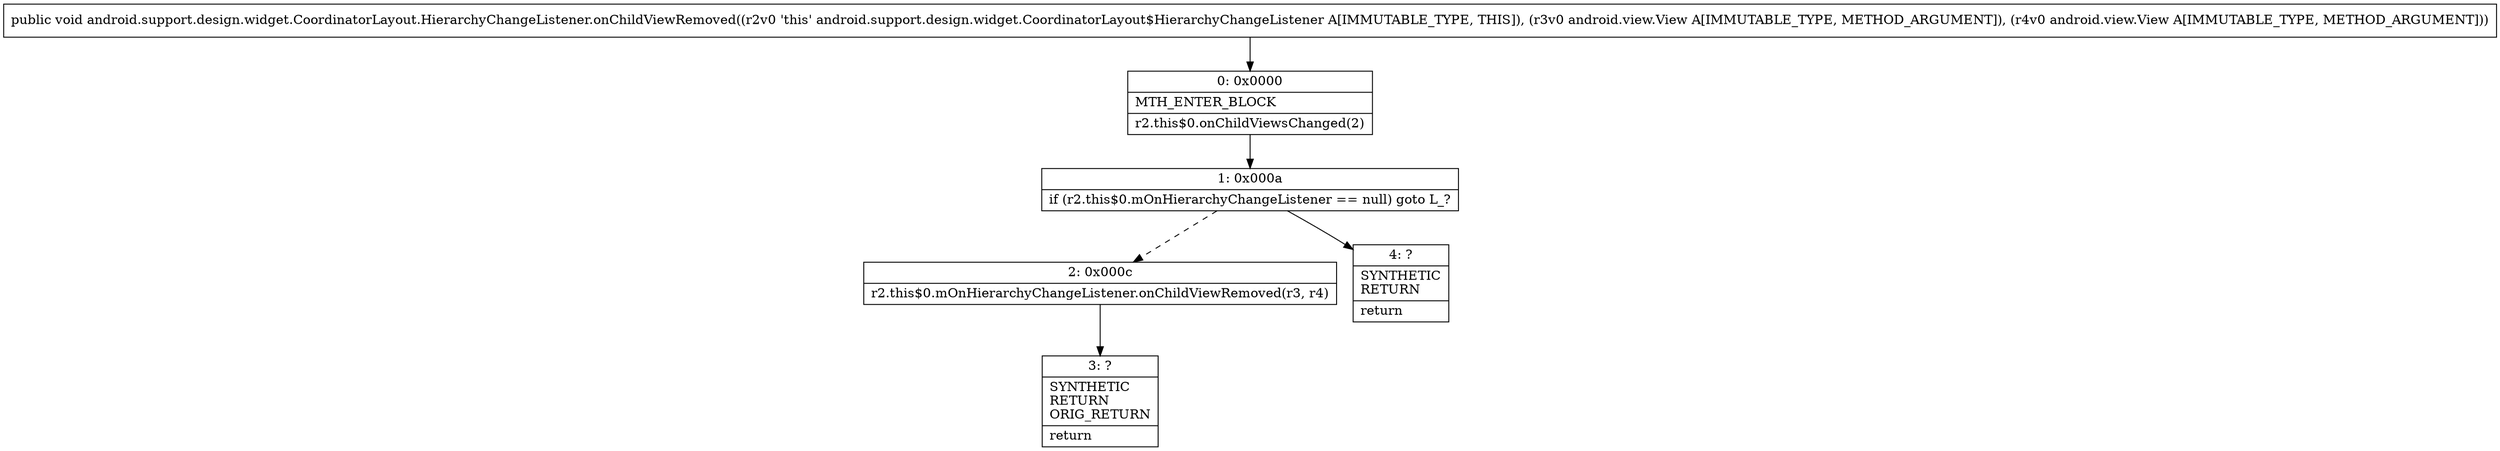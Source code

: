 digraph "CFG forandroid.support.design.widget.CoordinatorLayout.HierarchyChangeListener.onChildViewRemoved(Landroid\/view\/View;Landroid\/view\/View;)V" {
Node_0 [shape=record,label="{0\:\ 0x0000|MTH_ENTER_BLOCK\l|r2.this$0.onChildViewsChanged(2)\l}"];
Node_1 [shape=record,label="{1\:\ 0x000a|if (r2.this$0.mOnHierarchyChangeListener == null) goto L_?\l}"];
Node_2 [shape=record,label="{2\:\ 0x000c|r2.this$0.mOnHierarchyChangeListener.onChildViewRemoved(r3, r4)\l}"];
Node_3 [shape=record,label="{3\:\ ?|SYNTHETIC\lRETURN\lORIG_RETURN\l|return\l}"];
Node_4 [shape=record,label="{4\:\ ?|SYNTHETIC\lRETURN\l|return\l}"];
MethodNode[shape=record,label="{public void android.support.design.widget.CoordinatorLayout.HierarchyChangeListener.onChildViewRemoved((r2v0 'this' android.support.design.widget.CoordinatorLayout$HierarchyChangeListener A[IMMUTABLE_TYPE, THIS]), (r3v0 android.view.View A[IMMUTABLE_TYPE, METHOD_ARGUMENT]), (r4v0 android.view.View A[IMMUTABLE_TYPE, METHOD_ARGUMENT])) }"];
MethodNode -> Node_0;
Node_0 -> Node_1;
Node_1 -> Node_2[style=dashed];
Node_1 -> Node_4;
Node_2 -> Node_3;
}

